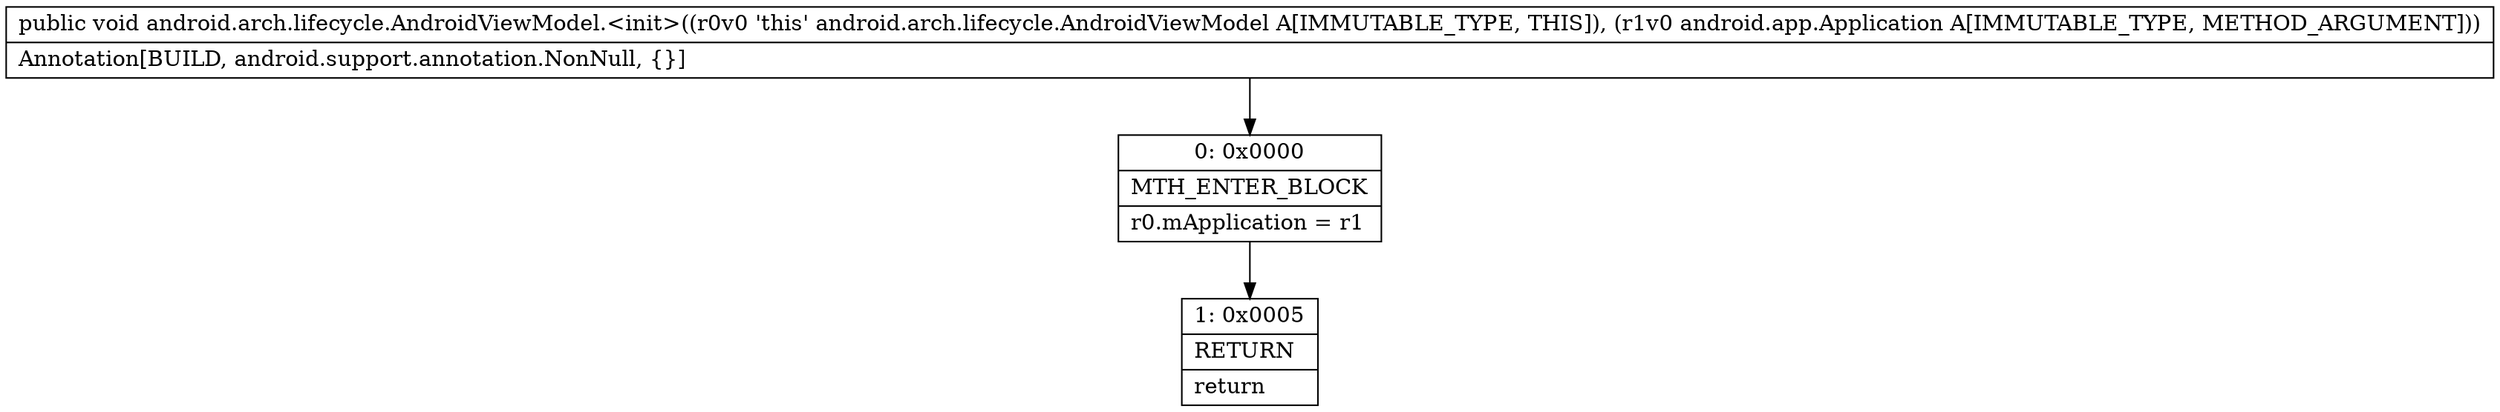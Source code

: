 digraph "CFG forandroid.arch.lifecycle.AndroidViewModel.\<init\>(Landroid\/app\/Application;)V" {
Node_0 [shape=record,label="{0\:\ 0x0000|MTH_ENTER_BLOCK\l|r0.mApplication = r1\l}"];
Node_1 [shape=record,label="{1\:\ 0x0005|RETURN\l|return\l}"];
MethodNode[shape=record,label="{public void android.arch.lifecycle.AndroidViewModel.\<init\>((r0v0 'this' android.arch.lifecycle.AndroidViewModel A[IMMUTABLE_TYPE, THIS]), (r1v0 android.app.Application A[IMMUTABLE_TYPE, METHOD_ARGUMENT]))  | Annotation[BUILD, android.support.annotation.NonNull, \{\}]\l}"];
MethodNode -> Node_0;
Node_0 -> Node_1;
}

